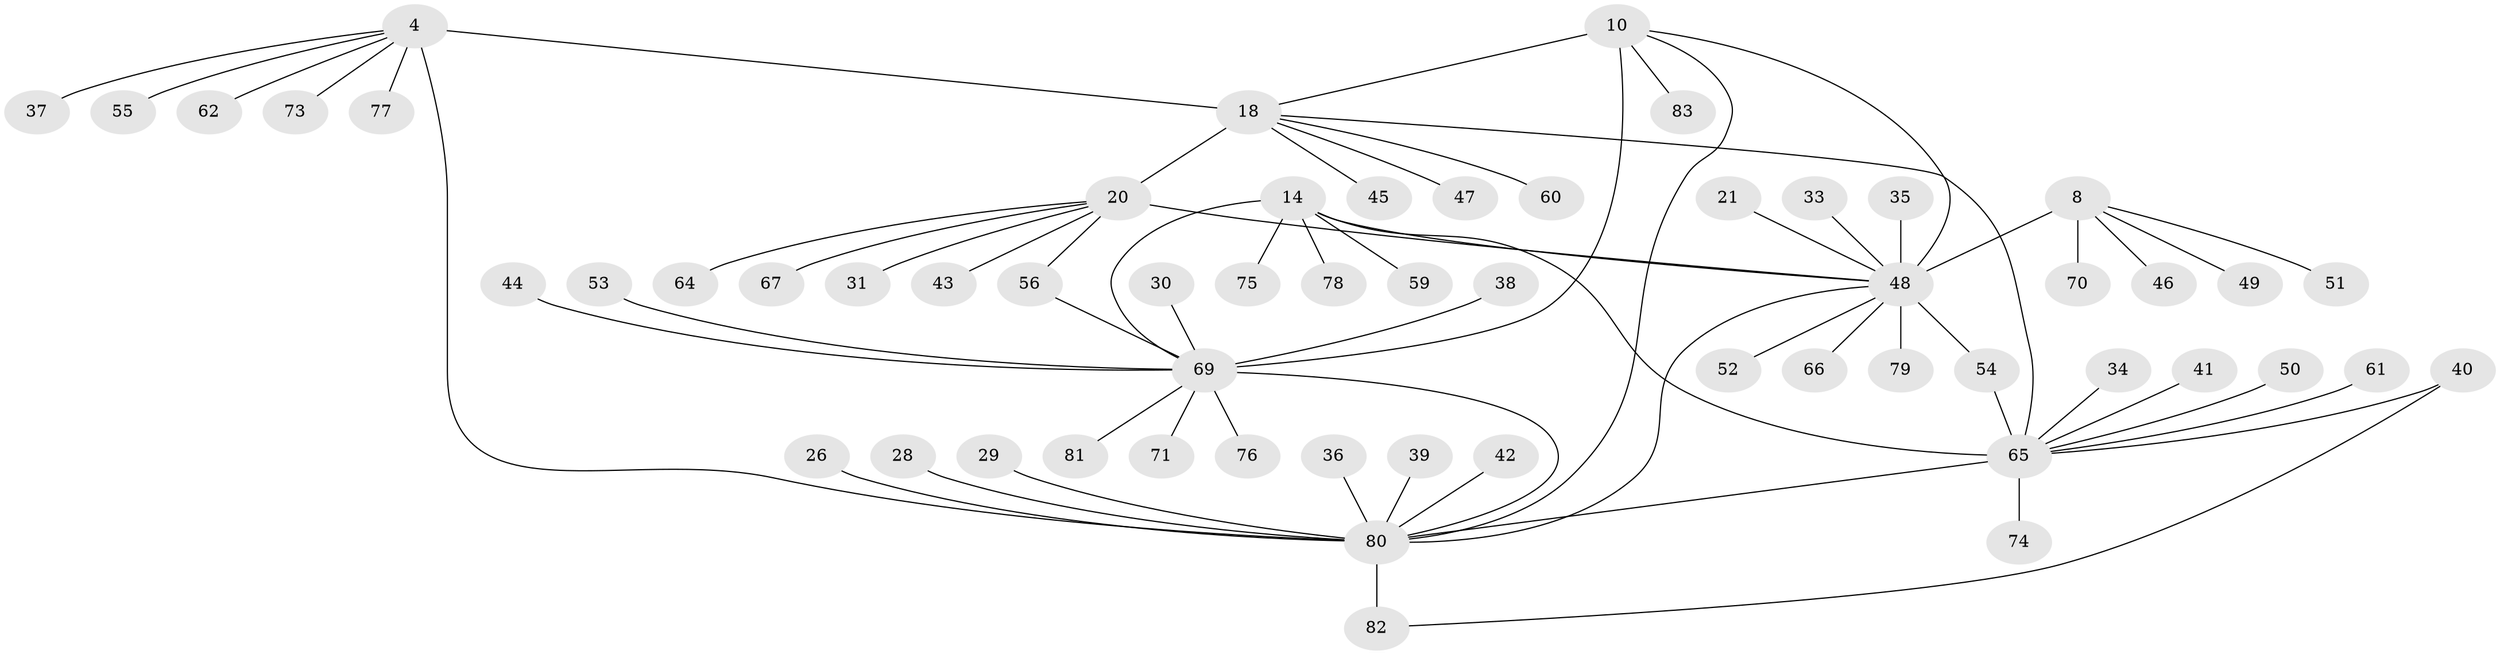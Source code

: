 // original degree distribution, {7: 0.03614457831325301, 11: 0.012048192771084338, 8: 0.024096385542168676, 5: 0.060240963855421686, 9: 0.024096385542168676, 10: 0.024096385542168676, 6: 0.04819277108433735, 4: 0.012048192771084338, 1: 0.5783132530120482, 2: 0.14457831325301204, 3: 0.03614457831325301}
// Generated by graph-tools (version 1.1) at 2025/57/03/04/25 21:57:49]
// undirected, 58 vertices, 67 edges
graph export_dot {
graph [start="1"]
  node [color=gray90,style=filled];
  4 [super="+1"];
  8 [super="+5"];
  10 [super="+9"];
  14 [super="+13"];
  18 [super="+17"];
  20 [super="+19"];
  21;
  26;
  28;
  29;
  30;
  31;
  33;
  34;
  35;
  36;
  37;
  38;
  39;
  40;
  41;
  42;
  43;
  44;
  45;
  46;
  47;
  48 [super="+7"];
  49;
  50 [super="+22"];
  51;
  52 [super="+27"];
  53;
  54 [super="+24"];
  55;
  56 [super="+32"];
  59;
  60;
  61;
  62;
  64;
  65 [super="+16"];
  66;
  67;
  69 [super="+12+25"];
  70;
  71 [super="+58+68"];
  73;
  74;
  75;
  76;
  77;
  78 [super="+63"];
  79;
  80 [super="+72+3"];
  81;
  82 [super="+57"];
  83;
  4 -- 55;
  4 -- 62;
  4 -- 37;
  4 -- 18;
  4 -- 73;
  4 -- 77;
  4 -- 80 [weight=4];
  8 -- 49;
  8 -- 51;
  8 -- 70;
  8 -- 46;
  8 -- 48 [weight=4];
  10 -- 48 [weight=2];
  10 -- 18;
  10 -- 83;
  10 -- 80;
  10 -- 69 [weight=4];
  14 -- 75;
  14 -- 59;
  14 -- 78;
  14 -- 48;
  14 -- 69;
  14 -- 65 [weight=4];
  18 -- 20 [weight=4];
  18 -- 47;
  18 -- 60;
  18 -- 45;
  18 -- 65;
  20 -- 31;
  20 -- 64;
  20 -- 67;
  20 -- 43;
  20 -- 56;
  20 -- 48;
  21 -- 48;
  26 -- 80;
  28 -- 80;
  29 -- 80;
  30 -- 69;
  33 -- 48;
  34 -- 65;
  35 -- 48;
  36 -- 80;
  38 -- 69;
  39 -- 80;
  40 -- 82;
  40 -- 65;
  41 -- 65;
  42 -- 80;
  44 -- 69;
  48 -- 66;
  48 -- 79;
  48 -- 80 [weight=2];
  48 -- 54;
  48 -- 52;
  50 -- 65;
  53 -- 69;
  54 -- 65;
  56 -- 69;
  61 -- 65;
  65 -- 74;
  65 -- 80;
  69 -- 80;
  69 -- 71;
  69 -- 76;
  69 -- 81;
  80 -- 82 [weight=2];
}
